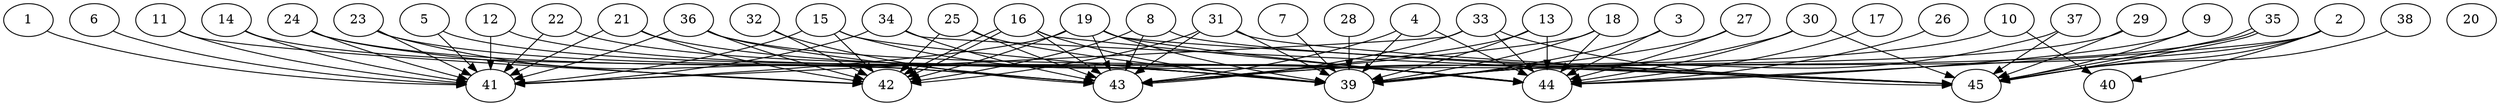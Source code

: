 // DAG automatically generated by daggen at Thu Oct  3 14:07:24 2019
// ./daggen --dot -n 45 --ccr 0.4 --fat 0.9 --regular 0.7 --density 0.5 --mindata 5242880 --maxdata 52428800 
digraph G {
  1 [size="128568320", alpha="0.16", expect_size="51427328"] 
  1 -> 41 [size ="51427328"]
  2 [size="86051840", alpha="0.15", expect_size="34420736"] 
  2 -> 39 [size ="34420736"]
  2 -> 40 [size ="34420736"]
  2 -> 44 [size ="34420736"]
  2 -> 45 [size ="34420736"]
  3 [size="124820480", alpha="0.14", expect_size="49928192"] 
  3 -> 39 [size ="49928192"]
  3 -> 44 [size ="49928192"]
  4 [size="92392960", alpha="0.06", expect_size="36957184"] 
  4 -> 39 [size ="36957184"]
  4 -> 43 [size ="36957184"]
  4 -> 44 [size ="36957184"]
  5 [size="86010880", alpha="0.11", expect_size="34404352"] 
  5 -> 39 [size ="34404352"]
  5 -> 41 [size ="34404352"]
  6 [size="56942080", alpha="0.12", expect_size="22776832"] 
  6 -> 41 [size ="22776832"]
  7 [size="83699200", alpha="0.11", expect_size="33479680"] 
  7 -> 39 [size ="33479680"]
  8 [size="114007040", alpha="0.15", expect_size="45602816"] 
  8 -> 42 [size ="45602816"]
  8 -> 43 [size ="45602816"]
  8 -> 45 [size ="45602816"]
  9 [size="86845440", alpha="0.07", expect_size="34738176"] 
  9 -> 44 [size ="34738176"]
  9 -> 45 [size ="34738176"]
  10 [size="66421760", alpha="0.07", expect_size="26568704"] 
  10 -> 40 [size ="26568704"]
  10 -> 43 [size ="26568704"]
  11 [size="88294400", alpha="0.13", expect_size="35317760"] 
  11 -> 41 [size ="35317760"]
  11 -> 42 [size ="35317760"]
  12 [size="67166720", alpha="0.04", expect_size="26866688"] 
  12 -> 41 [size ="26866688"]
  12 -> 44 [size ="26866688"]
  13 [size="38113280", alpha="0.11", expect_size="15245312"] 
  13 -> 39 [size ="15245312"]
  13 -> 43 [size ="15245312"]
  13 -> 44 [size ="15245312"]
  14 [size="119864320", alpha="0.02", expect_size="47945728"] 
  14 -> 41 [size ="47945728"]
  14 -> 43 [size ="47945728"]
  15 [size="38548480", alpha="0.15", expect_size="15419392"] 
  15 -> 39 [size ="15419392"]
  15 -> 41 [size ="15419392"]
  15 -> 42 [size ="15419392"]
  15 -> 44 [size ="15419392"]
  16 [size="104171520", alpha="0.02", expect_size="41668608"] 
  16 -> 39 [size ="41668608"]
  16 -> 42 [size ="41668608"]
  16 -> 42 [size ="41668608"]
  16 -> 43 [size ="41668608"]
  16 -> 44 [size ="41668608"]
  17 [size="59589120", alpha="0.03", expect_size="23835648"] 
  17 -> 44 [size ="23835648"]
  18 [size="125821440", alpha="0.06", expect_size="50328576"] 
  18 -> 39 [size ="50328576"]
  18 -> 43 [size ="50328576"]
  18 -> 44 [size ="50328576"]
  19 [size="96570880", alpha="0.13", expect_size="38628352"] 
  19 -> 39 [size ="38628352"]
  19 -> 41 [size ="38628352"]
  19 -> 42 [size ="38628352"]
  19 -> 43 [size ="38628352"]
  19 -> 44 [size ="38628352"]
  19 -> 45 [size ="38628352"]
  20 [size="19005440", alpha="0.04", expect_size="7602176"] 
  21 [size="58508800", alpha="0.15", expect_size="23403520"] 
  21 -> 41 [size ="23403520"]
  21 -> 42 [size ="23403520"]
  21 -> 45 [size ="23403520"]
  22 [size="17213440", alpha="0.18", expect_size="6885376"] 
  22 -> 41 [size ="6885376"]
  22 -> 44 [size ="6885376"]
  23 [size="38072320", alpha="0.20", expect_size="15228928"] 
  23 -> 39 [size ="15228928"]
  23 -> 41 [size ="15228928"]
  23 -> 43 [size ="15228928"]
  24 [size="104834560", alpha="0.15", expect_size="41933824"] 
  24 -> 39 [size ="41933824"]
  24 -> 41 [size ="41933824"]
  24 -> 42 [size ="41933824"]
  25 [size="115991040", alpha="0.03", expect_size="46396416"] 
  25 -> 39 [size ="46396416"]
  25 -> 42 [size ="46396416"]
  25 -> 43 [size ="46396416"]
  26 [size="88302080", alpha="0.18", expect_size="35320832"] 
  26 -> 44 [size ="35320832"]
  27 [size="100410880", alpha="0.05", expect_size="40164352"] 
  27 -> 39 [size ="40164352"]
  27 -> 44 [size ="40164352"]
  28 [size="116021760", alpha="0.09", expect_size="46408704"] 
  28 -> 39 [size ="46408704"]
  29 [size="33323520", alpha="0.06", expect_size="13329408"] 
  29 -> 39 [size ="13329408"]
  29 -> 45 [size ="13329408"]
  30 [size="110167040", alpha="0.11", expect_size="44066816"] 
  30 -> 43 [size ="44066816"]
  30 -> 44 [size ="44066816"]
  30 -> 45 [size ="44066816"]
  31 [size="16076800", alpha="0.10", expect_size="6430720"] 
  31 -> 39 [size ="6430720"]
  31 -> 42 [size ="6430720"]
  31 -> 43 [size ="6430720"]
  31 -> 45 [size ="6430720"]
  32 [size="102446080", alpha="0.18", expect_size="40978432"] 
  32 -> 42 [size ="40978432"]
  32 -> 43 [size ="40978432"]
  33 [size="88322560", alpha="0.10", expect_size="35329024"] 
  33 -> 41 [size ="35329024"]
  33 -> 43 [size ="35329024"]
  33 -> 44 [size ="35329024"]
  33 -> 45 [size ="35329024"]
  34 [size="85424640", alpha="0.20", expect_size="34169856"] 
  34 -> 41 [size ="34169856"]
  34 -> 43 [size ="34169856"]
  34 -> 45 [size ="34169856"]
  35 [size="55075840", alpha="0.14", expect_size="22030336"] 
  35 -> 39 [size ="22030336"]
  35 -> 45 [size ="22030336"]
  35 -> 45 [size ="22030336"]
  36 [size="70179840", alpha="0.04", expect_size="28071936"] 
  36 -> 41 [size ="28071936"]
  36 -> 42 [size ="28071936"]
  36 -> 43 [size ="28071936"]
  36 -> 44 [size ="28071936"]
  37 [size="56609280", alpha="0.01", expect_size="22643712"] 
  37 -> 39 [size ="22643712"]
  37 -> 45 [size ="22643712"]
  38 [size="84961280", alpha="0.18", expect_size="33984512"] 
  38 -> 45 [size ="33984512"]
  39 [size="20203520", alpha="0.09", expect_size="8081408"] 
  40 [size="54041600", alpha="0.01", expect_size="21616640"] 
  41 [size="121827840", alpha="0.00", expect_size="48731136"] 
  42 [size="62817280", alpha="0.01", expect_size="25126912"] 
  43 [size="49039360", alpha="0.05", expect_size="19615744"] 
  44 [size="105497600", alpha="0.05", expect_size="42199040"] 
  45 [size="103024640", alpha="0.03", expect_size="41209856"] 
}

